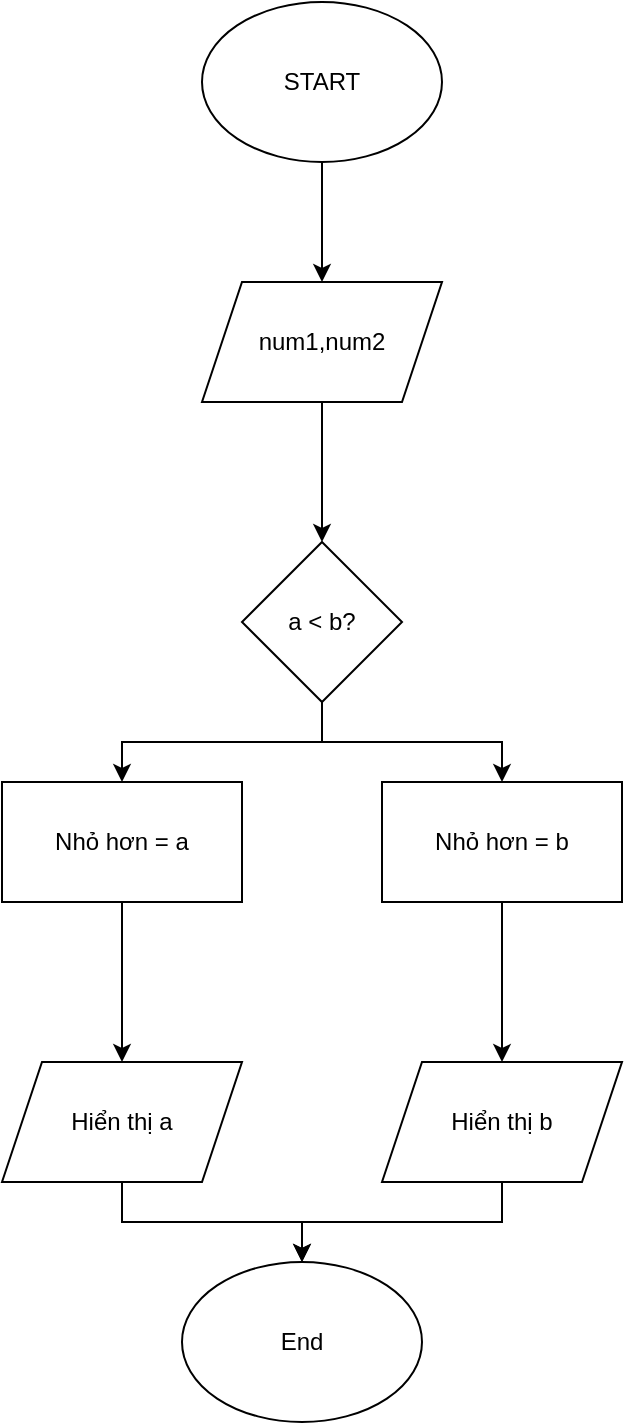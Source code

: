 <mxfile version="25.0.3">
  <diagram id="C5RBs43oDa-KdzZeNtuy" name="Page-1">
    <mxGraphModel dx="1042" dy="565" grid="1" gridSize="10" guides="1" tooltips="1" connect="1" arrows="1" fold="1" page="1" pageScale="1" pageWidth="827" pageHeight="1169" math="0" shadow="0">
      <root>
        <mxCell id="WIyWlLk6GJQsqaUBKTNV-0" />
        <mxCell id="WIyWlLk6GJQsqaUBKTNV-1" parent="WIyWlLk6GJQsqaUBKTNV-0" />
        <mxCell id="SbPb5Pih7AK-18SAyZj2-2" value="" style="edgeStyle=orthogonalEdgeStyle;rounded=0;orthogonalLoop=1;jettySize=auto;html=1;" edge="1" parent="WIyWlLk6GJQsqaUBKTNV-1" source="SbPb5Pih7AK-18SAyZj2-0" target="SbPb5Pih7AK-18SAyZj2-1">
          <mxGeometry relative="1" as="geometry" />
        </mxCell>
        <mxCell id="SbPb5Pih7AK-18SAyZj2-0" value="START" style="ellipse;whiteSpace=wrap;html=1;" vertex="1" parent="WIyWlLk6GJQsqaUBKTNV-1">
          <mxGeometry x="360" y="30" width="120" height="80" as="geometry" />
        </mxCell>
        <mxCell id="SbPb5Pih7AK-18SAyZj2-4" value="" style="edgeStyle=orthogonalEdgeStyle;rounded=0;orthogonalLoop=1;jettySize=auto;html=1;" edge="1" parent="WIyWlLk6GJQsqaUBKTNV-1" source="SbPb5Pih7AK-18SAyZj2-1" target="SbPb5Pih7AK-18SAyZj2-3">
          <mxGeometry relative="1" as="geometry" />
        </mxCell>
        <mxCell id="SbPb5Pih7AK-18SAyZj2-1" value="num1,num2" style="shape=parallelogram;perimeter=parallelogramPerimeter;whiteSpace=wrap;html=1;fixedSize=1;" vertex="1" parent="WIyWlLk6GJQsqaUBKTNV-1">
          <mxGeometry x="360" y="170" width="120" height="60" as="geometry" />
        </mxCell>
        <mxCell id="SbPb5Pih7AK-18SAyZj2-14" value="" style="edgeStyle=orthogonalEdgeStyle;rounded=0;orthogonalLoop=1;jettySize=auto;html=1;" edge="1" parent="WIyWlLk6GJQsqaUBKTNV-1" source="SbPb5Pih7AK-18SAyZj2-3" target="SbPb5Pih7AK-18SAyZj2-13">
          <mxGeometry relative="1" as="geometry" />
        </mxCell>
        <mxCell id="SbPb5Pih7AK-18SAyZj2-15" style="edgeStyle=orthogonalEdgeStyle;rounded=0;orthogonalLoop=1;jettySize=auto;html=1;" edge="1" parent="WIyWlLk6GJQsqaUBKTNV-1" source="SbPb5Pih7AK-18SAyZj2-3" target="SbPb5Pih7AK-18SAyZj2-16">
          <mxGeometry relative="1" as="geometry">
            <mxPoint x="450" y="420" as="targetPoint" />
          </mxGeometry>
        </mxCell>
        <mxCell id="SbPb5Pih7AK-18SAyZj2-3" value="a &amp;lt; b?" style="rhombus;whiteSpace=wrap;html=1;" vertex="1" parent="WIyWlLk6GJQsqaUBKTNV-1">
          <mxGeometry x="380" y="300" width="80" height="80" as="geometry" />
        </mxCell>
        <mxCell id="SbPb5Pih7AK-18SAyZj2-18" value="" style="edgeStyle=orthogonalEdgeStyle;rounded=0;orthogonalLoop=1;jettySize=auto;html=1;" edge="1" parent="WIyWlLk6GJQsqaUBKTNV-1" source="SbPb5Pih7AK-18SAyZj2-13" target="SbPb5Pih7AK-18SAyZj2-17">
          <mxGeometry relative="1" as="geometry" />
        </mxCell>
        <mxCell id="SbPb5Pih7AK-18SAyZj2-13" value="Nhỏ hơn = a" style="whiteSpace=wrap;html=1;" vertex="1" parent="WIyWlLk6GJQsqaUBKTNV-1">
          <mxGeometry x="260" y="420" width="120" height="60" as="geometry" />
        </mxCell>
        <mxCell id="SbPb5Pih7AK-18SAyZj2-20" value="" style="edgeStyle=orthogonalEdgeStyle;rounded=0;orthogonalLoop=1;jettySize=auto;html=1;" edge="1" parent="WIyWlLk6GJQsqaUBKTNV-1" source="SbPb5Pih7AK-18SAyZj2-16" target="SbPb5Pih7AK-18SAyZj2-19">
          <mxGeometry relative="1" as="geometry" />
        </mxCell>
        <mxCell id="SbPb5Pih7AK-18SAyZj2-16" value="Nhỏ hơn = b" style="rounded=0;whiteSpace=wrap;html=1;" vertex="1" parent="WIyWlLk6GJQsqaUBKTNV-1">
          <mxGeometry x="450" y="420" width="120" height="60" as="geometry" />
        </mxCell>
        <mxCell id="SbPb5Pih7AK-18SAyZj2-26" style="edgeStyle=orthogonalEdgeStyle;rounded=0;orthogonalLoop=1;jettySize=auto;html=1;entryX=0.5;entryY=0;entryDx=0;entryDy=0;" edge="1" parent="WIyWlLk6GJQsqaUBKTNV-1" source="SbPb5Pih7AK-18SAyZj2-17" target="SbPb5Pih7AK-18SAyZj2-25">
          <mxGeometry relative="1" as="geometry" />
        </mxCell>
        <mxCell id="SbPb5Pih7AK-18SAyZj2-17" value="Hiển thị a" style="shape=parallelogram;perimeter=parallelogramPerimeter;whiteSpace=wrap;html=1;fixedSize=1;" vertex="1" parent="WIyWlLk6GJQsqaUBKTNV-1">
          <mxGeometry x="260" y="560" width="120" height="60" as="geometry" />
        </mxCell>
        <mxCell id="SbPb5Pih7AK-18SAyZj2-27" style="edgeStyle=orthogonalEdgeStyle;rounded=0;orthogonalLoop=1;jettySize=auto;html=1;entryX=0.5;entryY=0;entryDx=0;entryDy=0;" edge="1" parent="WIyWlLk6GJQsqaUBKTNV-1" source="SbPb5Pih7AK-18SAyZj2-19" target="SbPb5Pih7AK-18SAyZj2-25">
          <mxGeometry relative="1" as="geometry" />
        </mxCell>
        <mxCell id="SbPb5Pih7AK-18SAyZj2-19" value="Hiển thị b" style="shape=parallelogram;perimeter=parallelogramPerimeter;whiteSpace=wrap;html=1;fixedSize=1;rounded=0;" vertex="1" parent="WIyWlLk6GJQsqaUBKTNV-1">
          <mxGeometry x="450" y="560" width="120" height="60" as="geometry" />
        </mxCell>
        <mxCell id="SbPb5Pih7AK-18SAyZj2-25" value="End" style="ellipse;whiteSpace=wrap;html=1;" vertex="1" parent="WIyWlLk6GJQsqaUBKTNV-1">
          <mxGeometry x="350" y="660" width="120" height="80" as="geometry" />
        </mxCell>
      </root>
    </mxGraphModel>
  </diagram>
</mxfile>
